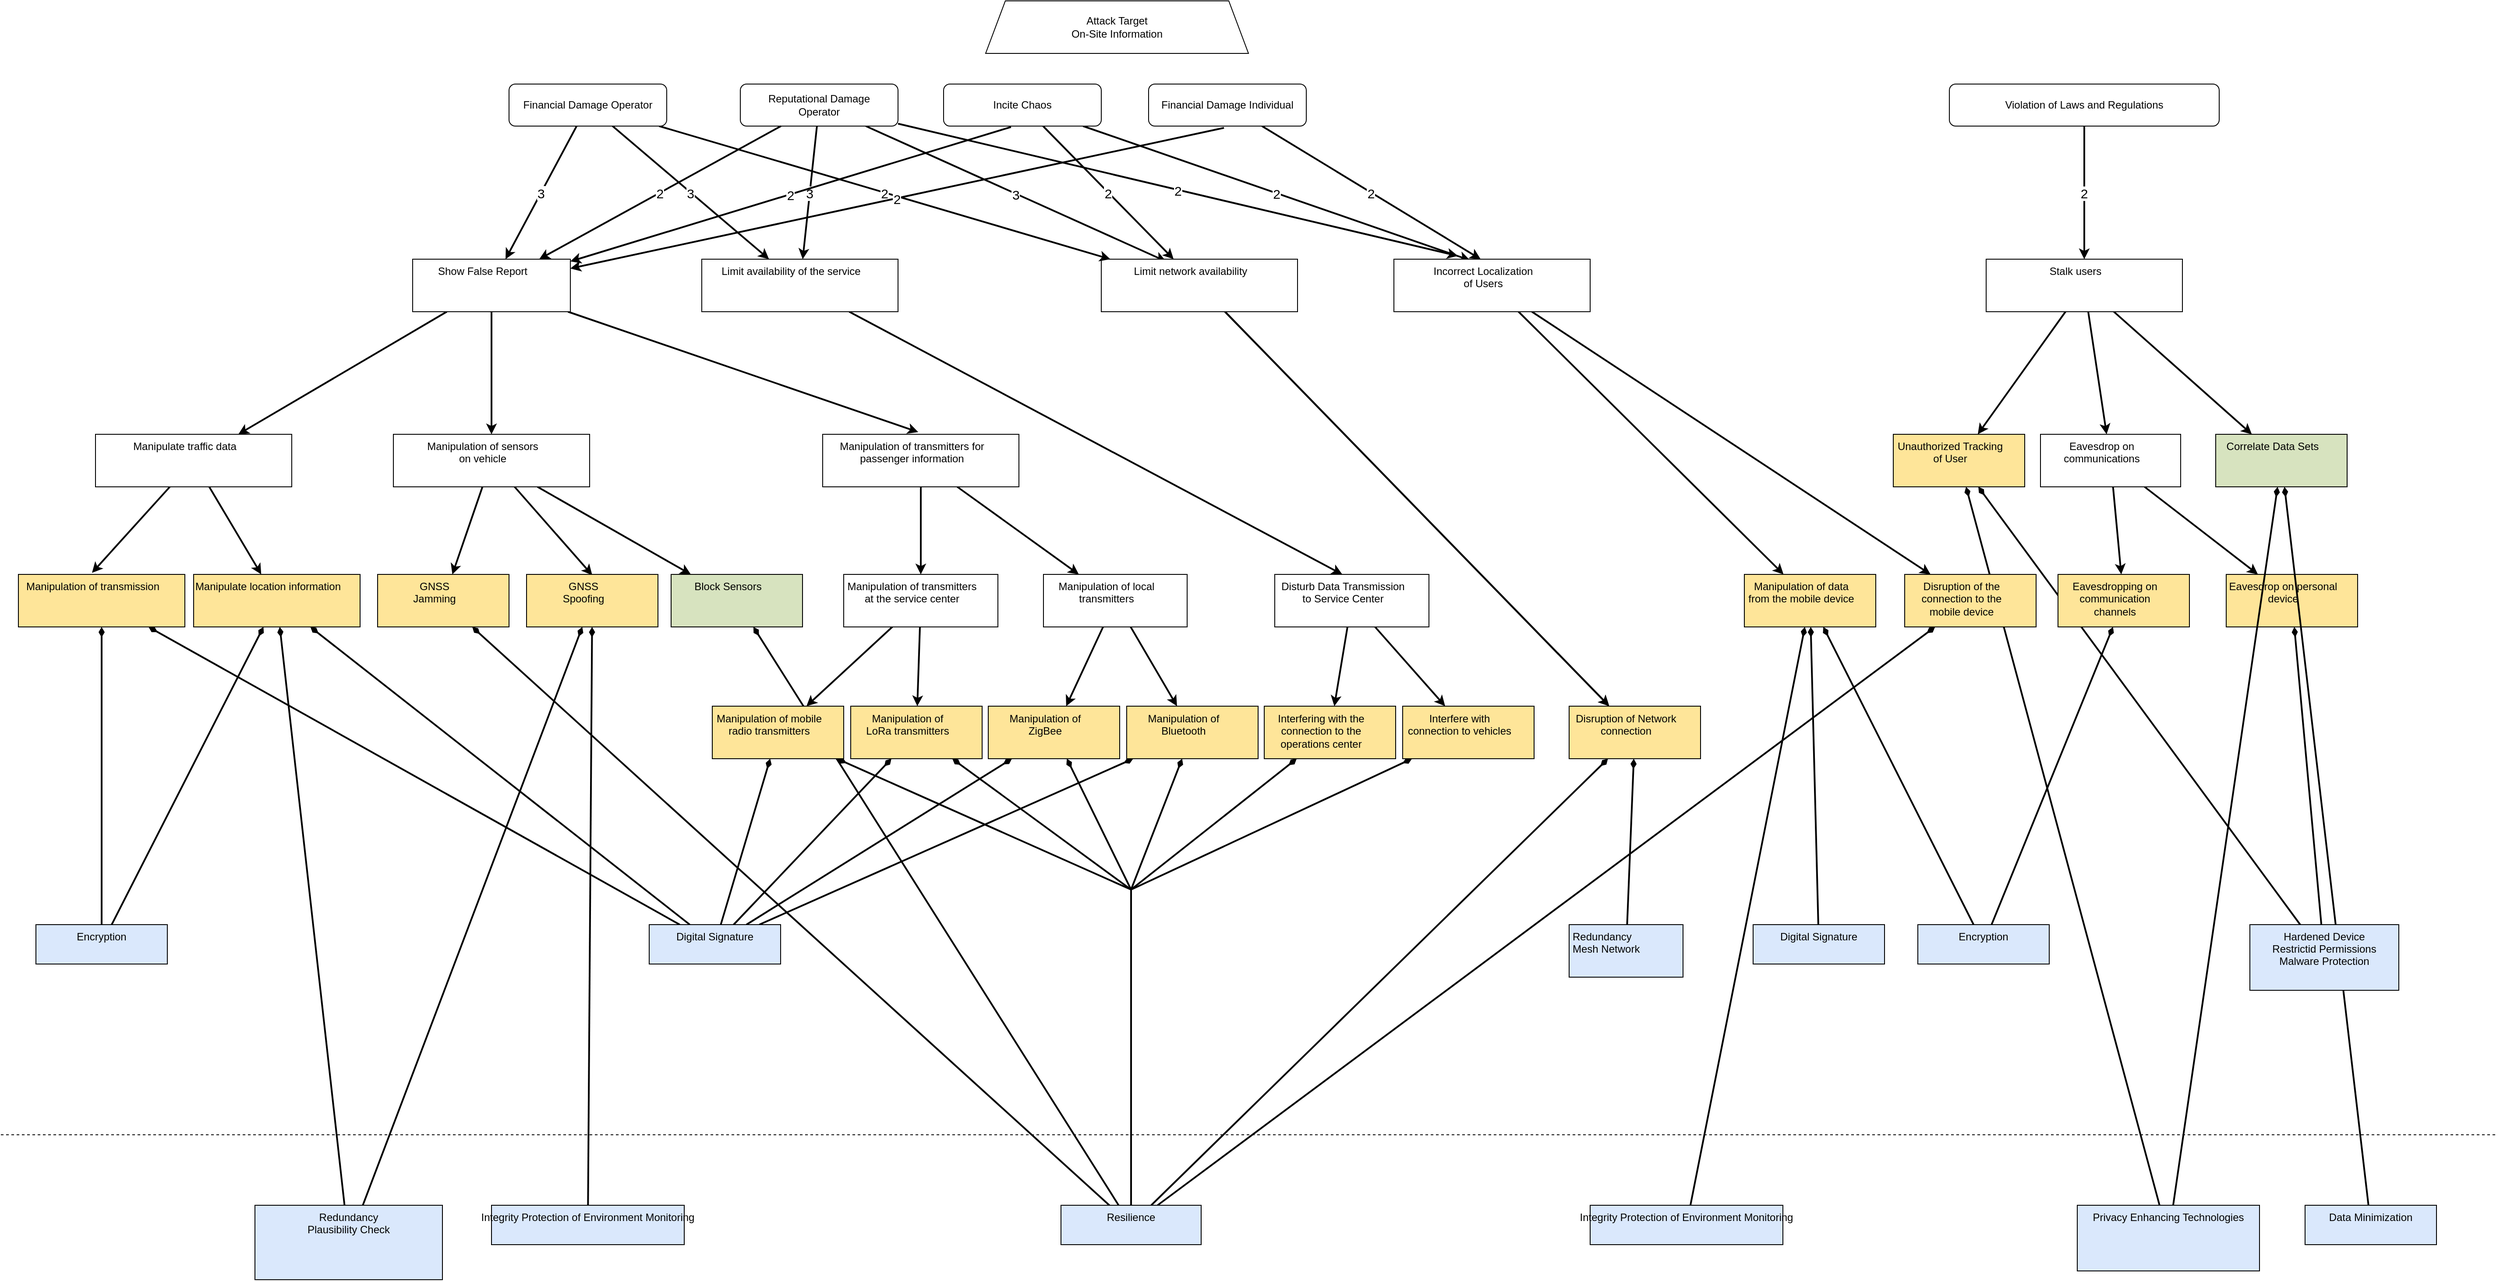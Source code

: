 <mxfile compressed="false" version="19.0.2" type="device">
  <diagram id="3JYoGdtrrTr_k_rTBy8f" name="Seite-1">
    <mxGraphModel dx="2017" dy="1954" grid="1" gridSize="10" guides="1" tooltips="1" connect="1" arrows="1" fold="1" page="1" pageScale="1" pageWidth="827" pageHeight="1169" math="0" shadow="0">
      <root>
        <object tooltip="" id="0">
          <ag_global_attributes>
            <ag_global_attribute name="Resources" value="" iconName="hammer" min="0" max="5" />
            <ag_global_attribute name="Knowledge" value="" iconName="lightbulb" min="0" max="5" />
            <ag_global_attribute name="Location" value="" iconName="map_pin_ellipse" min="0" max="1" />
            <ag_global_attribute name="Impact" value="" iconName="flame" min="0" max="5" />
          </ag_global_attributes>
          <ag_attributes />
          <ag_computed_attributes />
          <ag_aggregation_functions>
            <ag_aggregation_function name="default" id="6b1d22791hih8" default="activity_w;link" fn="function (collection) { &#10;    var result = null; &#10;    if (collection.childAttributes.length == 1) { &#10;        result = collection.childAttributes[0].attributes;&#10;        result._marking = collection.childAttributes[0].id;&#10;    } else { &#10;        var candidates = []; &#10;        var worstValue = 0; &#10;        collection.childAttributes.forEach(function(child) { &#10;            var value = parseInt(child.computedAttribute); &#10;            if (value &gt; worstValue) { &#10;                worstValue = value; &#10;                candidates = []; &#10;                candidates.push(child); &#10;            } else if (value == worstValue) { &#10;                candidates.push(child); &#10;            } &#10;        }); &#10;        var tiebreaker = function(candidates, name, max) { &#10;            var min_value = max; &#10;            candidates.forEach(function(node) { &#10;                min_value = Math.min(min_value, node.attributes[name]); &#10;            }); &#10;            result = []; &#10;            candidates.forEach(function(node) { &#10;                if (node.attributes[name] == min_value) { &#10;                    result.push(node); &#10;                } &#10;            }); &#10;            return result; &#10;        }; &#10;        if (candidates.length &gt; 1) { &#10;            candidates = tiebreaker(candidates, &quot;Resources&quot;, collection.globalAttributes[&quot;Resources&quot;].max); &#10;            if (candidates.length &gt; 1) { &#10;                candidates = tiebreaker(candidates, &quot;Knowledge&quot;, collection.globalAttributes[&quot;Knowledge&quot;].max); &#10;            } &#10;        } &#10;        result = candidates[0].attributes;&#10;        result._marking = candidates[0].id;&#10;    } &#10;    return result; &#10;}" />
            <ag_aggregation_function name="AND" id="gf0d4f199018" default="and" fn="function (collection) { &#10;    var result = {}; &#10;    var ids = [];&#10;    collection.childAttributes.forEach(function(child) { &#10;    for (var attribute in child.attributes) { &#10;            if (attribute in result) { &#10;                result[attribute] += parseInt(child.attributes[attribute]); &#10;            } else { &#10;                result[attribute] = parseInt(child.attributes[attribute]); &#10;            } &#10;        }&#10;        ids.push(child.id);&#10;    }); &#10;    for (var attribute in result) { &#10;        if (attribute in collection.globalAttributes) { &#10;            result[attribute] = Math.min(collection.globalAttributes[attribute].max, result[attribute]); &#10;        } &#10;    }&#10;    result._marking = ids.join(&quot;;&quot;);&#10;    return result; &#10;}" />
            <ag_aggregation_function name="Security Control" id="73f575i0ghij5" default="activity_g;activity_y" fn="function (collection) { &#10;    var result = {}; &#10;    for (var attribute in collection.localAttributes) { &#10;        result[attribute] = parseInt(collection.localAttributes[attribute]); &#10;    } &#10;    collection.childAttributes.forEach(function(child) { &#10;        for (var attribute in child.attributes) { &#10;            if (attribute in collection.globalAttributes) { &#10;                if (attribute in result) { &#10;                    result[attribute] += parseInt(child.attributes[attribute]); &#10;                } &#10;            } &#10;        } &#10;    }); &#10;    for (var attribute in result) { &#10;        if (attribute in collection.globalAttributes) { &#10;            result[attribute] = Math.min(collection.globalAttributes[attribute].max, result[attribute]); &#10;        } &#10;    } &#10;    return result; &#10;}" />
            <ag_aggregation_function name="Risk" id="egf49jfgj408" default="consequence" fn="function (collection) {  &#10;    var maxRisk = &quot;L&quot;; &#10;    var matrix = [ &#10;        [&quot;L&quot;, &quot;L&quot;, &quot;L&quot;, &quot;L&quot;, &quot;L&quot;], &#10;        [&quot;L&quot;, &quot;L&quot;, &quot;M&quot;, &quot;M&quot;, &quot;M&quot;], &#10;        [&quot;L&quot;, &quot;M&quot;, &quot;M&quot;, &quot;S&quot;, &quot;S&quot;], &#10;        [&quot;L&quot;, &quot;M&quot;, &quot;S&quot;, &quot;V&quot;, &quot;V&quot;], &#10;        [&quot;L&quot;, &quot;M&quot;, &quot;S&quot;, &quot;V&quot;, &quot;V&quot;], &#10;    ];&#10;    ids = [];&#10; &#10;    var compareRisk = function(risk1, risk2) { &#10;        /*&#10;        * Returns:&#10;        *  - Null: if one of the parameters is not a character representing a risk&#10;        *  - Negativ integer: if risk1 &lt; risk2&#10;        *  - Zero: if risks are equal&#10;        *  - Positive integer: if risk1 &gt; risk2&#10;        */&#10;        var values = [&quot;L&quot;, &quot;M&quot;, &quot;S&quot;, &quot;V&quot;]; &#10;        var index_risk1 = values.indexOf(risk1); &#10;        var index_risk2 = values.indexOf(risk2); &#10; &#10;        if (index_risk1 == -1 || index_risk2 == -1) { &#10;            return null; &#10;        } &#10;        return index_risk1 - index_risk2; &#10; &#10;    } &#10;     &#10;    collection.childAttributes.forEach(function(child) {  &#10;        var impact = 1;  &#10;        if (child.edgeWeight !== null) {  &#10;            impact = parseInt(child.edgeWeight);  &#10;        }&#10;        var _impact = parseInt(child.attributes._impact) || 0;&#10;        impact = Math.max(impact - _impact, 1);&#10;        var af = parseInt(child.computedAttribute) || parseInt(child.attributes._af);&#10;        risk = matrix[af - 1][impact - 1];&#10;        result = compareRisk(risk, maxRisk);&#10;        if (result &gt; 0) { &#10;            maxRisk = risk;&#10;            ids = [child.id];&#10;        } else if (result == 0){&#10;            ids.push(child.id);&#10;        }&#10;    });  &#10;  &#10;    return {'_risk': maxRisk, &quot;_marking&quot;: ids.join(&quot;;&quot;)};  &#10;}" />
            <ag_aggregation_function name="Impact" id="397423adceb0f" default="" fn="function(collection) {&#10;    var impact = 0;&#10;    var result = {}&#10;    &#10;    collection.childAttributes.forEach(function(child) {&#10;        if (&quot;Impact&quot; in child.attributes) {&#10;            impact += parseInt(child.attributes[&quot;Impact&quot;]);&#10;        } else if (&quot;Resources&quot; in child.attributes &amp;&amp; &quot;Knowledge&quot; in child.attributes &amp;&amp; &quot;Location&quot; in child.attributes) {&#10;            result._af = child.computedAttribute&#10;            result._marking = child.id;&#10;        }&#10;    });&#10;    result._impact = Math.min(impact, collection.globalAttributes[&quot;Impact&quot;].max);&#10;    &#10;    return result;&#10;}" />
          </ag_aggregation_functions>
          <ag_computed_attributes_functions>
            <ag_computed_attributes_function name="default" id="dbg60ff69g9a" default="activity_w;activity_g;activity_y" fn="function (collection) { &#10;    var colorMatrix = {&#10;        5: {&quot;fillColor&quot;: &quot;#cc0000&quot;, &quot;fontColor&quot;: &quot;#ffffff&quot;},&#10;        4: {&quot;fillColor&quot;: &quot;#ff4000&quot;, &quot;fontColor&quot;: &quot;#ffffff&quot;},&#10;        3: {&quot;fillColor&quot;: &quot;#ffdd00&quot;, &quot;fontColor&quot;: &quot;#000000&quot;},&#10;        2: {&quot;fillColor&quot;: &quot;#d4ff00&quot;, &quot;fontColor&quot;: &quot;#000000&quot;},&#10;        1: {&quot;fillColor&quot;: &quot;#40ff00&quot;, &quot;fontColor&quot;: &quot;#000000&quot;}&#10;    }&#10;    var matrix = [ &#10;        [5, 5, 4, 3, 2], &#10;        [5, 4, 4, 3, 2], &#10;        [5, 4, 4, 3, 2], &#10;        [4, 3, 3, 2, 1], &#10;        [3, 2, 2, 1, 1], &#10;    ];&#10;    var result = {};&#10;    &#10;    if (&quot;Knowledge&quot; in collection.cellAttributes &amp;&amp; &quot;Resources&quot; in collection.cellAttributes) {&#10;        var knowledgeIndex = parseInt(collection.cellAttributes[&quot;Knowledge&quot;]) - 1; &#10;        var resourcesIndex = parseInt(collection.cellAttributes[&quot;Resources&quot;]) - 1;&#10;        &#10;        var value = Math.min(5, &#10;            Math.max(collection.globalAttributes[&quot;Location&quot;].max, &#10;                Math.max( matrix[knowledgeIndex][resourcesIndex] - parseInt(collection.cellAttributes[&quot;Location&quot;])) &#10;            ));&#10;        result = colorMatrix[value] || result;&#10;        result[&quot;value&quot;] = value;&#10;    }&#10;    &#10;    return result;&#10;}" />
            <ag_computed_attributes_function name="Risk" id="6c831697g9i0a" default="" fn="function(collection){&#10;    var riskMatrix = {&#10;        &quot;V&quot;: {&quot;fillColor&quot;: &quot;#cc0000&quot;, &quot;fontColor&quot;: &quot;#ffffff&quot;},&#10;        &quot;S&quot;: {&quot;fillColor&quot;: &quot;#ff4000&quot;, &quot;fontColor&quot;: &quot;#ffffff&quot;},&#10;        &quot;M&quot;: {&quot;fillColor&quot;: &quot;#ffdd00&quot;, &quot;fontColor&quot;: &quot;#000000&quot;},&#10;        &quot;L&quot;: {&quot;fillColor&quot;: &quot;#40ff00&quot;, &quot;fontColor&quot;: &quot;#000000&quot;},&#10;    };&#10;    var result = {};&#10;    &#10;    if (&quot;_risk&quot; in collection.cellAttributes) {&#10;        var risk = collection.cellAttributes[&quot;_risk&quot;];&#10;        result = riskMatrix[risk] || result;&#10;        result[&quot;value&quot;] = risk;&#10;    }&#10;    &#10;    return result; &#10;}" />
          </ag_computed_attributes_functions>
          <mxCell />
        </object>
        <object id="1">
          <ag_attributes />
          <ag_computed_attributes />
          <mxCell parent="0" />
        </object>
        <object label="3" id="ce-sktKMSy_azsUGWYw6-1">
          <ag_attributes />
          <ag_computed_attributes />
          <mxCell style="rounded=0;orthogonalLoop=1;jettySize=auto;strokeWidth=2;fontSize=15;strokeColor=#000000;" parent="1" source="OAmn44D_aTPMQiEo6VfF-5" target="OAmn44D_aTPMQiEo6VfF-11" edge="1">
            <mxGeometry relative="1" as="geometry" />
          </mxCell>
        </object>
        <object label="3" id="H__DfVHharDUPzL9coP5-2">
          <ag_attributes />
          <ag_computed_attributes />
          <mxCell style="edgeStyle=none;rounded=0;orthogonalLoop=1;jettySize=auto;entryX=0.33;entryY=0.042;entryDx=0;entryDy=0;entryPerimeter=0;strokeWidth=2;fontSize=15;strokeColor=#000000;" parent="1" source="OAmn44D_aTPMQiEo6VfF-5" target="0ADB0jM_UWm2ivlByexr-8" edge="1">
            <mxGeometry relative="1" as="geometry" />
          </mxCell>
        </object>
        <object label="2" id="6zFq7UvJ6y_5xRTBy3Ug-11">
          <ag_attributes />
          <ag_computed_attributes />
          <mxCell style="edgeStyle=none;rounded=0;orthogonalLoop=1;jettySize=auto;entryX=0.326;entryY=-0.062;entryDx=0;entryDy=0;entryPerimeter=0;strokeWidth=2;fontSize=15;strokeColor=#000000;" parent="1" source="OAmn44D_aTPMQiEo6VfF-5" target="0ADB0jM_UWm2ivlByexr-5" edge="1">
            <mxGeometry relative="1" as="geometry" />
          </mxCell>
        </object>
        <object label="Reputational Damage&#10;Operator" id="OAmn44D_aTPMQiEo6VfF-5">
          <ag_attributes _risk="L" _marking="OAmn44D_aTPMQiEo6VfF-11;0ADB0jM_UWm2ivlByexr-8;0ADB0jM_UWm2ivlByexr-5;V86omkb8atyA6Vc0cM6M-2" />
          <ag_computed_attributes fillColor="#40ff00" fontColor="#000000" value="L" />
          <ag_computed_attributes_function_reference ag_computed_attributes_function_reference="6c831697g9i0a" />
          <ag_aggregation_function_reference ag_aggregation_function_reference="egf49jfgj408" />
          <mxCell style="verticalAlign=middle;align=center;fillColor=#FFFFFF;gradientColor=none;labelBackgroundColor=none;rounded=1;whiteSpace=wrap;shape=attackgraphs.node;" parent="1" vertex="1">
            <mxGeometry x="1724" y="105" width="180" height="48" as="geometry" />
          </mxCell>
        </object>
        <object label="2" id="6zFq7UvJ6y_5xRTBy3Ug-2">
          <ag_attributes />
          <ag_computed_attributes />
          <mxCell style="rounded=0;orthogonalLoop=1;jettySize=auto;strokeWidth=2;fontSize=15;strokeColor=#000000;" parent="1" source="OAmn44D_aTPMQiEo6VfF-7" target="0ADB0jM_UWm2ivlByexr-8" edge="1">
            <mxGeometry relative="1" as="geometry" />
          </mxCell>
        </object>
        <object label="2" id="6zFq7UvJ6y_5xRTBy3Ug-10">
          <ag_attributes />
          <ag_computed_attributes />
          <mxCell style="edgeStyle=none;rounded=0;orthogonalLoop=1;jettySize=auto;entryX=0.388;entryY=0.021;entryDx=0;entryDy=0;entryPerimeter=0;strokeWidth=2;fontSize=15;strokeColor=#000000;" parent="1" source="OAmn44D_aTPMQiEo6VfF-7" target="0ADB0jM_UWm2ivlByexr-5" edge="1">
            <mxGeometry relative="1" as="geometry">
              <mxPoint x="2470" y="294" as="targetPoint" />
            </mxGeometry>
          </mxCell>
        </object>
        <object label="Incite Chaos" id="OAmn44D_aTPMQiEo6VfF-7">
          <ag_attributes _risk="L" _marking="0ADB0jM_UWm2ivlByexr-8;0ADB0jM_UWm2ivlByexr-5;V86omkb8atyA6Vc0cM6M-2" />
          <ag_computed_attributes fillColor="#40ff00" fontColor="#000000" value="L" />
          <ag_computed_attributes_function_reference ag_computed_attributes_function_reference="6c831697g9i0a" />
          <ag_aggregation_function_reference ag_aggregation_function_reference="egf49jfgj408" />
          <mxCell style="verticalAlign=middle;align=center;fillColor=#FFFFFF;gradientColor=none;labelBackgroundColor=none;rounded=1;whiteSpace=wrap;shape=attackgraphs.node;" parent="1" vertex="1">
            <mxGeometry x="1956" y="105" width="180" height="48" as="geometry" />
          </mxCell>
        </object>
        <object label="2" id="H__DfVHharDUPzL9coP5-16">
          <ag_attributes />
          <ag_computed_attributes />
          <mxCell style="edgeStyle=none;rounded=0;orthogonalLoop=1;jettySize=auto;strokeWidth=2;fontSize=15;strokeColor=#000000;" parent="1" source="OAmn44D_aTPMQiEo6VfF-8" target="OAmn44D_aTPMQiEo6VfF-9" edge="1">
            <mxGeometry relative="1" as="geometry" />
          </mxCell>
        </object>
        <object label="Violation of Laws and Regulations" id="OAmn44D_aTPMQiEo6VfF-8">
          <ag_attributes _risk="L" _marking="OAmn44D_aTPMQiEo6VfF-9" />
          <ag_computed_attributes fillColor="#40ff00" fontColor="#000000" value="L" />
          <ag_computed_attributes_function_reference ag_computed_attributes_function_reference="6c831697g9i0a" />
          <ag_aggregation_function_reference ag_aggregation_function_reference="egf49jfgj408" />
          <mxCell style="verticalAlign=middle;align=center;fillColor=#FFFFFF;gradientColor=none;labelBackgroundColor=none;rounded=1;whiteSpace=wrap;shape=attackgraphs.node;" parent="1" vertex="1">
            <mxGeometry x="3104" y="105" width="308" height="48" as="geometry" />
          </mxCell>
        </object>
        <object id="H__DfVHharDUPzL9coP5-17">
          <ag_attributes />
          <ag_computed_attributes />
          <mxCell style="edgeStyle=none;rounded=0;orthogonalLoop=1;jettySize=auto;strokeWidth=2;strokeColor=#000000;" parent="1" source="OAmn44D_aTPMQiEo6VfF-9" target="OAmn44D_aTPMQiEo6VfF-18" edge="1">
            <mxGeometry relative="1" as="geometry" />
          </mxCell>
        </object>
        <object label="" id="H__DfVHharDUPzL9coP5-18">
          <ag_attributes />
          <ag_computed_attributes />
          <mxCell style="edgeStyle=none;rounded=0;orthogonalLoop=1;jettySize=auto;strokeWidth=2;strokeColor=#000000;" parent="1" source="OAmn44D_aTPMQiEo6VfF-9" target="0ADB0jM_UWm2ivlByexr-11" edge="1">
            <mxGeometry relative="1" as="geometry" />
          </mxCell>
        </object>
        <object label="" id="6zFq7UvJ6y_5xRTBy3Ug-3">
          <ag_attributes />
          <ag_computed_attributes />
          <mxCell style="edgeStyle=none;rounded=0;orthogonalLoop=1;jettySize=auto;strokeWidth=2;strokeColor=#000000;" parent="1" source="OAmn44D_aTPMQiEo6VfF-9" target="OAmn44D_aTPMQiEo6VfF-10" edge="1">
            <mxGeometry relative="1" as="geometry" />
          </mxCell>
        </object>
        <object label="Stalk users" Resources="" Knowledge="" Location="" id="OAmn44D_aTPMQiEo6VfF-9">
          <ag_attributes label="NaN" Resources="4" Knowledge="4" Location="1" _marking="OAmn44D_aTPMQiEo6VfF-18" />
          <ag_computed_attributes fillColor="#40ff00" fontColor="#000000" value="1" />
          <ag_computed_attributes_function_reference ag_computed_attributes_function_reference="dbg60ff69g9a" />
          <ag_aggregation_function_reference ag_aggregation_function_reference="6b1d22791hih8" />
          <mxCell style="verticalAlign=top;align=center;fillColor=#FFFFFF;gradientColor=none;labelBackgroundColor=none;rounded=0;whiteSpace=wrap;shape=attackgraphs.node;spacingRight=20;" parent="1" vertex="1">
            <mxGeometry x="3146" y="305" width="224" height="60" as="geometry" />
          </mxCell>
        </object>
        <object id="iimbcqtA1Gl_e9z64oma-12">
          <ag_attributes />
          <ag_computed_attributes />
          <mxCell style="edgeStyle=none;rounded=0;orthogonalLoop=1;jettySize=auto;html=1;strokeWidth=2;startArrow=diamondThin;startFill=1;endArrow=none;endFill=0;strokeColor=#000000;" parent="1" source="OAmn44D_aTPMQiEo6VfF-10" target="ED_O0dRQ_wedc1RHlSbo-1" edge="1">
            <mxGeometry relative="1" as="geometry" />
          </mxCell>
        </object>
        <object id="iimbcqtA1Gl_e9z64oma-13">
          <ag_attributes />
          <ag_computed_attributes />
          <mxCell style="edgeStyle=none;rounded=0;orthogonalLoop=1;jettySize=auto;html=1;strokeWidth=2;startArrow=diamondThin;startFill=1;endArrow=none;endFill=0;strokeColor=#000000;" parent="1" source="OAmn44D_aTPMQiEo6VfF-10" target="iimbcqtA1Gl_e9z64oma-2" edge="1">
            <mxGeometry relative="1" as="geometry" />
          </mxCell>
        </object>
        <object label="Unauthorized Tracking of User" Resources="2" Knowledge="2" Location="0" id="OAmn44D_aTPMQiEo6VfF-10">
          <ag_attributes label="NaN" Resources="5" Knowledge="5" Location="1" />
          <ag_computed_attributes fillColor="#40ff00" fontColor="#000000" value="1" />
          <ag_computed_attributes_function_reference ag_computed_attributes_function_reference="dbg60ff69g9a" />
          <ag_aggregation_function_reference ag_aggregation_function_reference="73f575i0ghij5" />
          <mxCell style="verticalAlign=top;align=center;fillColor=#fee599;gradientColor=none;labelBackgroundColor=none;rounded=0;whiteSpace=wrap;shape=attackgraphs.node;spacingRight=20;" parent="1" vertex="1">
            <mxGeometry x="3040" y="505" width="150" height="60" as="geometry" />
          </mxCell>
        </object>
        <object id="H__DfVHharDUPzL9coP5-10">
          <ag_attributes />
          <ag_computed_attributes />
          <mxCell style="edgeStyle=none;rounded=0;orthogonalLoop=1;jettySize=auto;entryX=0.438;entryY=0;entryDx=0;entryDy=0;entryPerimeter=0;strokeWidth=2;strokeColor=#000000;" parent="1" source="OAmn44D_aTPMQiEo6VfF-11" target="OAmn44D_aTPMQiEo6VfF-17" edge="1">
            <mxGeometry relative="1" as="geometry" />
          </mxCell>
        </object>
        <object label="Limit availability of the service" Resources="" Knowledge="" Location="" id="OAmn44D_aTPMQiEo6VfF-11">
          <ag_attributes label="NaN" Resources="4" Knowledge="5" Location="0" _marking="OAmn44D_aTPMQiEo6VfF-17" />
          <ag_computed_attributes fillColor="#40ff00" fontColor="#000000" value="1" />
          <ag_computed_attributes_function_reference ag_computed_attributes_function_reference="dbg60ff69g9a" />
          <ag_aggregation_function_reference ag_aggregation_function_reference="6b1d22791hih8" />
          <mxCell style="verticalAlign=top;align=center;fillColor=#FFFFFF;gradientColor=none;labelBackgroundColor=none;rounded=0;whiteSpace=wrap;shape=attackgraphs.node;spacingRight=20;" parent="1" vertex="1">
            <mxGeometry x="1680" y="305" width="224" height="60" as="geometry" />
          </mxCell>
        </object>
        <object label="" id="ZYRG94BeLYSCNL_4oHP5-4">
          <ag_attributes />
          <ag_computed_attributes />
          <mxCell style="edgeStyle=none;rounded=0;orthogonalLoop=1;jettySize=auto;entryX=0.442;entryY=-0.029;entryDx=0;entryDy=0;entryPerimeter=0;strokeWidth=2;strokeColor=#000000;" parent="1" source="OAmn44D_aTPMQiEo6VfF-12" target="0ADB0jM_UWm2ivlByexr-3" edge="1">
            <mxGeometry relative="1" as="geometry" />
          </mxCell>
        </object>
        <object label="" id="ZYRG94BeLYSCNL_4oHP5-5">
          <ag_attributes />
          <ag_computed_attributes />
          <mxCell style="edgeStyle=none;rounded=0;orthogonalLoop=1;jettySize=auto;strokeWidth=2;strokeColor=#000000;" parent="1" source="OAmn44D_aTPMQiEo6VfF-12" target="FeQ6dWjqBAtxuNnmwD9Y-21" edge="1">
            <mxGeometry relative="1" as="geometry" />
          </mxCell>
        </object>
        <object label="Manipulate traffic data" Resources="" Knowledge="" Location="" id="OAmn44D_aTPMQiEo6VfF-12">
          <ag_attributes label="NaN" Resources="5" Knowledge="5" Location="1" _marking="0ADB0jM_UWm2ivlByexr-3" />
          <ag_computed_attributes fillColor="#40ff00" fontColor="#000000" value="1" />
          <ag_computed_attributes_function_reference ag_computed_attributes_function_reference="dbg60ff69g9a" />
          <ag_aggregation_function_reference ag_aggregation_function_reference="6b1d22791hih8" />
          <mxCell style="verticalAlign=top;align=center;fillColor=#FFFFFF;gradientColor=none;labelBackgroundColor=none;rounded=0;whiteSpace=wrap;shape=attackgraphs.node;spacingRight=20;" parent="1" vertex="1">
            <mxGeometry x="988" y="505" width="224" height="60" as="geometry" />
          </mxCell>
        </object>
        <object id="mlj8oJu_V3VbkJqwAbmi-6">
          <ag_attributes />
          <ag_computed_attributes />
          <mxCell style="edgeStyle=none;rounded=0;orthogonalLoop=1;jettySize=auto;html=1;strokeWidth=2;startArrow=diamondThin;startFill=1;endArrow=none;endFill=0;strokeColor=#000000;" parent="1" source="OAmn44D_aTPMQiEo6VfF-14" target="yqpnOBs8k9Wr5F9w6Wx_-6" edge="1">
            <mxGeometry relative="1" as="geometry">
              <Array as="points">
                <mxPoint x="2170" y="1025" />
              </Array>
            </mxGeometry>
          </mxCell>
        </object>
        <object label="Interfering with the connection to the operations center" Resources="2" Knowledge="3" Location="0" id="OAmn44D_aTPMQiEo6VfF-14">
          <ag_attributes label="NaN" Resources="4" Knowledge="5" Location="0" />
          <ag_computed_attributes fillColor="#40ff00" fontColor="#000000" value="1" />
          <ag_computed_attributes_function_reference ag_computed_attributes_function_reference="dbg60ff69g9a" />
          <ag_aggregation_function_reference ag_aggregation_function_reference="73f575i0ghij5" />
          <mxCell style="verticalAlign=top;align=center;gradientColor=none;labelBackgroundColor=none;rounded=0;whiteSpace=wrap;fillColor=#FEE599;shape=attackgraphs.node;spacingRight=20;" parent="1" vertex="1">
            <mxGeometry x="2322" y="815.5" width="150" height="60" as="geometry" />
          </mxCell>
        </object>
        <object id="mlj8oJu_V3VbkJqwAbmi-5">
          <ag_attributes />
          <ag_computed_attributes />
          <mxCell style="edgeStyle=none;rounded=0;orthogonalLoop=1;jettySize=auto;html=1;strokeWidth=2;startArrow=diamondThin;startFill=1;endArrow=none;endFill=0;strokeColor=#000000;" parent="1" source="OAmn44D_aTPMQiEo6VfF-15" target="yqpnOBs8k9Wr5F9w6Wx_-6" edge="1">
            <mxGeometry relative="1" as="geometry">
              <Array as="points">
                <mxPoint x="2170" y="1025" />
              </Array>
            </mxGeometry>
          </mxCell>
        </object>
        <object label="Interfere with connection to vehicles" Resources="2" Knowledge="3" Location="0" id="OAmn44D_aTPMQiEo6VfF-15">
          <ag_attributes label="NaN" Resources="4" Knowledge="5" Location="0" />
          <ag_computed_attributes fillColor="#40ff00" fontColor="#000000" value="1" />
          <ag_computed_attributes_function_reference ag_computed_attributes_function_reference="dbg60ff69g9a" />
          <ag_aggregation_function_reference ag_aggregation_function_reference="73f575i0ghij5" />
          <mxCell style="verticalAlign=top;align=center;fillColor=#fee599;gradientColor=none;labelBackgroundColor=none;rounded=0;whiteSpace=wrap;shape=attackgraphs.node;spacingRight=20;" parent="1" vertex="1">
            <mxGeometry x="2480" y="815.5" width="150" height="60" as="geometry" />
          </mxCell>
        </object>
        <object label="" id="H__DfVHharDUPzL9coP5-14">
          <ag_attributes />
          <ag_computed_attributes />
          <mxCell style="edgeStyle=none;rounded=0;orthogonalLoop=1;jettySize=auto;strokeWidth=2;strokeColor=#000000;" parent="1" source="OAmn44D_aTPMQiEo6VfF-17" target="OAmn44D_aTPMQiEo6VfF-14" edge="1">
            <mxGeometry relative="1" as="geometry" />
          </mxCell>
        </object>
        <object label="" id="H__DfVHharDUPzL9coP5-15">
          <ag_attributes />
          <ag_computed_attributes />
          <mxCell style="edgeStyle=none;rounded=0;orthogonalLoop=1;jettySize=auto;strokeWidth=2;strokeColor=#000000;" parent="1" source="OAmn44D_aTPMQiEo6VfF-17" target="OAmn44D_aTPMQiEo6VfF-15" edge="1">
            <mxGeometry relative="1" as="geometry">
              <mxPoint x="2073" y="598.5" as="sourcePoint" />
            </mxGeometry>
          </mxCell>
        </object>
        <object label="" id="H__DfVHharDUPzL9coP5-23">
          <ag_attributes />
          <ag_computed_attributes />
          <mxCell style="edgeStyle=none;rounded=0;orthogonalLoop=1;jettySize=auto;strokeWidth=2;strokeColor=#000000;" parent="1" source="OAmn44D_aTPMQiEo6VfF-18" target="0ADB0jM_UWm2ivlByexr-1" edge="1">
            <mxGeometry relative="1" as="geometry" />
          </mxCell>
        </object>
        <object label="" id="H__DfVHharDUPzL9coP5-24">
          <ag_attributes />
          <ag_computed_attributes />
          <mxCell style="edgeStyle=none;rounded=0;orthogonalLoop=1;jettySize=auto;strokeWidth=2;strokeColor=#000000;" parent="1" source="OAmn44D_aTPMQiEo6VfF-18" target="0ADB0jM_UWm2ivlByexr-2" edge="1">
            <mxGeometry relative="1" as="geometry" />
          </mxCell>
        </object>
        <object label="Eavesdrop on communications" Resources="" Knowledge="" Location="" id="OAmn44D_aTPMQiEo6VfF-18">
          <ag_attributes label="NaN" Resources="4" Knowledge="4" Location="1" _marking="0ADB0jM_UWm2ivlByexr-2" />
          <ag_computed_attributes fillColor="#40ff00" fontColor="#000000" value="1" />
          <ag_computed_attributes_function_reference ag_computed_attributes_function_reference="dbg60ff69g9a" />
          <ag_aggregation_function_reference ag_aggregation_function_reference="6b1d22791hih8" />
          <mxCell style="verticalAlign=top;align=center;fillColor=#FFFFFF;gradientColor=none;labelBackgroundColor=none;rounded=0;whiteSpace=wrap;shape=attackgraphs.node;spacingRight=20;" parent="1" vertex="1">
            <mxGeometry x="3208" y="505" width="160" height="60" as="geometry" />
          </mxCell>
        </object>
        <object id="iimbcqtA1Gl_e9z64oma-7">
          <ag_attributes />
          <ag_computed_attributes />
          <mxCell style="rounded=0;orthogonalLoop=1;jettySize=auto;html=1;strokeWidth=2;startArrow=diamondThin;startFill=1;endArrow=none;endFill=0;strokeColor=#000000;" parent="1" source="0ADB0jM_UWm2ivlByexr-1" target="iimbcqtA1Gl_e9z64oma-4" edge="1">
            <mxGeometry relative="1" as="geometry" />
          </mxCell>
        </object>
        <object label="Eavesdropping on communication channels" Resources="2" Knowledge="2" Location="0" id="0ADB0jM_UWm2ivlByexr-1">
          <ag_attributes label="NaN" Resources="5" Knowledge="5" Location="0" />
          <ag_computed_attributes fillColor="#40ff00" fontColor="#000000" value="1" />
          <ag_computed_attributes_function_reference ag_computed_attributes_function_reference="dbg60ff69g9a" />
          <ag_aggregation_function_reference ag_aggregation_function_reference="73f575i0ghij5" />
          <mxCell style="verticalAlign=top;align=center;fillColor=#fee599;gradientColor=none;labelBackgroundColor=none;rounded=0;whiteSpace=wrap;shape=attackgraphs.node;spacingRight=20;" parent="1" vertex="1">
            <mxGeometry x="3228" y="665" width="150" height="60" as="geometry" />
          </mxCell>
        </object>
        <object id="iimbcqtA1Gl_e9z64oma-10">
          <ag_attributes />
          <ag_computed_attributes />
          <mxCell style="edgeStyle=none;rounded=0;orthogonalLoop=1;jettySize=auto;html=1;strokeWidth=2;startArrow=diamondThin;startFill=1;endArrow=none;endFill=0;strokeColor=#000000;" parent="1" source="0ADB0jM_UWm2ivlByexr-2" target="ED_O0dRQ_wedc1RHlSbo-1" edge="1">
            <mxGeometry relative="1" as="geometry" />
          </mxCell>
        </object>
        <object label="Eavesdrop on personal device" Resources="2" Knowledge="2" Location="0" id="0ADB0jM_UWm2ivlByexr-2">
          <ag_attributes label="NaN" Resources="4" Knowledge="4" Location="1" />
          <ag_computed_attributes fillColor="#40ff00" fontColor="#000000" value="1" />
          <ag_computed_attributes_function_reference ag_computed_attributes_function_reference="dbg60ff69g9a" />
          <ag_aggregation_function_reference ag_aggregation_function_reference="73f575i0ghij5" />
          <mxCell style="verticalAlign=top;align=center;fillColor=#fee599;gradientColor=none;labelBackgroundColor=none;rounded=0;whiteSpace=wrap;shape=attackgraphs.node;spacingRight=20;" parent="1" vertex="1">
            <mxGeometry x="3420" y="665" width="150" height="60" as="geometry" />
          </mxCell>
        </object>
        <object id="yqpnOBs8k9Wr5F9w6Wx_-3">
          <ag_attributes />
          <ag_computed_attributes />
          <mxCell style="rounded=0;orthogonalLoop=1;jettySize=auto;html=1;strokeWidth=2;startArrow=diamondThin;startFill=1;endArrow=none;endFill=0;strokeColor=#000000;" parent="1" source="0ADB0jM_UWm2ivlByexr-3" target="yqpnOBs8k9Wr5F9w6Wx_-1" edge="1">
            <mxGeometry relative="1" as="geometry" />
          </mxCell>
        </object>
        <object id="yqpnOBs8k9Wr5F9w6Wx_-4">
          <ag_attributes />
          <ag_computed_attributes />
          <mxCell style="edgeStyle=none;rounded=0;orthogonalLoop=1;jettySize=auto;html=1;strokeWidth=2;startArrow=diamondThin;startFill=1;endArrow=none;endFill=0;strokeColor=#000000;" parent="1" source="0ADB0jM_UWm2ivlByexr-3" target="yqpnOBs8k9Wr5F9w6Wx_-2" edge="1">
            <mxGeometry relative="1" as="geometry" />
          </mxCell>
        </object>
        <object label="Manipulation of transmission" Resources="3" Knowledge="3" Location="0" id="0ADB0jM_UWm2ivlByexr-3">
          <ag_attributes label="NaN" Resources="5" Knowledge="5" Location="1" />
          <ag_computed_attributes fillColor="#40ff00" fontColor="#000000" value="1" />
          <ag_computed_attributes_function_reference ag_computed_attributes_function_reference="dbg60ff69g9a" />
          <ag_aggregation_function_reference ag_aggregation_function_reference="73f575i0ghij5" />
          <mxCell style="verticalAlign=top;align=center;fillColor=#fee599;gradientColor=none;labelBackgroundColor=none;rounded=0;whiteSpace=wrap;shape=attackgraphs.node;spacingRight=20;" parent="1" vertex="1">
            <mxGeometry x="900" y="665" width="190" height="60" as="geometry" />
          </mxCell>
        </object>
        <object label="" id="H__DfVHharDUPzL9coP5-12">
          <ag_attributes />
          <ag_computed_attributes />
          <mxCell style="edgeStyle=none;rounded=0;orthogonalLoop=1;jettySize=auto;entryX=0.5;entryY=0.014;entryDx=0;entryDy=0;entryPerimeter=0;strokeWidth=2;strokeColor=#000000;" parent="1" source="0ADB0jM_UWm2ivlByexr-4" target="H__DfVHharDUPzL9coP5-11" edge="1">
            <mxGeometry relative="1" as="geometry" />
          </mxCell>
        </object>
        <object label="" id="ZYRG94BeLYSCNL_4oHP5-6">
          <ag_attributes />
          <ag_computed_attributes />
          <mxCell style="edgeStyle=none;rounded=0;orthogonalLoop=1;jettySize=auto;strokeWidth=2;strokeColor=#000000;" parent="1" source="0ADB0jM_UWm2ivlByexr-4" target="yBVl1p2aV7iyqZgCFiwG-1" edge="1">
            <mxGeometry relative="1" as="geometry" />
          </mxCell>
        </object>
        <object label="" id="ZYRG94BeLYSCNL_4oHP5-12">
          <ag_attributes />
          <ag_computed_attributes />
          <mxCell style="edgeStyle=none;rounded=0;orthogonalLoop=1;jettySize=auto;strokeWidth=2;strokeColor=#000000;" parent="1" source="0ADB0jM_UWm2ivlByexr-4" target="6zFq7UvJ6y_5xRTBy3Ug-13" edge="1">
            <mxGeometry relative="1" as="geometry">
              <mxPoint x="1673.8" y="656.627" as="targetPoint" />
            </mxGeometry>
          </mxCell>
        </object>
        <object label="Manipulation of sensors&#10;on vehicle" Resources="" Knowledge="" Location="" id="0ADB0jM_UWm2ivlByexr-4">
          <ag_attributes label="NaN" Resources="4" Knowledge="5" Location="1" _marking="yBVl1p2aV7iyqZgCFiwG-1" />
          <ag_computed_attributes fillColor="#40ff00" fontColor="#000000" value="1" />
          <ag_computed_attributes_function_reference ag_computed_attributes_function_reference="dbg60ff69g9a" />
          <ag_aggregation_function_reference ag_aggregation_function_reference="6b1d22791hih8" />
          <mxCell style="verticalAlign=top;align=center;gradientColor=none;labelBackgroundColor=none;rounded=0;whiteSpace=wrap;fillColor=#FFFFFF;shape=attackgraphs.node;spacingRight=20;" parent="1" vertex="1">
            <mxGeometry x="1328" y="505" width="224" height="60" as="geometry" />
          </mxCell>
        </object>
        <object label="" id="gchY-rxhx9IqnftFwBZ5-2">
          <ag_attributes />
          <ag_computed_attributes />
          <mxCell style="rounded=0;orthogonalLoop=1;jettySize=auto;strokeWidth=2;strokeColor=#000000;" parent="1" source="0ADB0jM_UWm2ivlByexr-5" target="gchY-rxhx9IqnftFwBZ5-1" edge="1">
            <mxGeometry relative="1" as="geometry" />
          </mxCell>
        </object>
        <object label="" id="gchY-rxhx9IqnftFwBZ5-5">
          <ag_attributes />
          <ag_computed_attributes />
          <mxCell style="edgeStyle=none;rounded=0;orthogonalLoop=1;jettySize=auto;strokeWidth=2;strokeColor=#000000;" parent="1" source="0ADB0jM_UWm2ivlByexr-5" target="gchY-rxhx9IqnftFwBZ5-4" edge="1">
            <mxGeometry relative="1" as="geometry" />
          </mxCell>
        </object>
        <object label="Incorrect Localization&#10;of Users" Resources="" Knowledge="" Location="" id="0ADB0jM_UWm2ivlByexr-5">
          <ag_attributes label="NaN" Resources="4" Knowledge="5" Location="0" _marking="gchY-rxhx9IqnftFwBZ5-4" />
          <ag_computed_attributes fillColor="#40ff00" fontColor="#000000" value="1" />
          <ag_computed_attributes_function_reference ag_computed_attributes_function_reference="dbg60ff69g9a" />
          <ag_aggregation_function_reference ag_aggregation_function_reference="6b1d22791hih8" />
          <mxCell style="verticalAlign=top;align=center;fillColor=#FFFFFF;gradientColor=none;labelBackgroundColor=none;rounded=0;whiteSpace=wrap;shape=attackgraphs.node;spacingRight=20;" parent="1" vertex="1">
            <mxGeometry x="2470" y="305" width="224" height="60" as="geometry" />
          </mxCell>
        </object>
        <object id="OOH1gxAOM3Dki2ITxMYm-1">
          <ag_attributes />
          <ag_computed_attributes />
          <mxCell style="rounded=0;orthogonalLoop=1;jettySize=auto;strokeWidth=2;strokeColor=#000000;" parent="1" source="0ADB0jM_UWm2ivlByexr-7" target="OOH1gxAOM3Dki2ITxMYm-2" edge="1">
            <mxGeometry relative="1" as="geometry">
              <mxPoint x="1820" y="695.5" as="targetPoint" />
            </mxGeometry>
          </mxCell>
        </object>
        <object id="OOH1gxAOM3Dki2ITxMYm-13">
          <ag_attributes />
          <ag_computed_attributes />
          <mxCell style="edgeStyle=none;rounded=0;orthogonalLoop=1;jettySize=auto;strokeWidth=2;strokeColor=#000000;" parent="1" source="0ADB0jM_UWm2ivlByexr-7" target="OOH1gxAOM3Dki2ITxMYm-12" edge="1">
            <mxGeometry relative="1" as="geometry" />
          </mxCell>
        </object>
        <object label="Manipulation of transmitters for passenger information" Resources="" Knowledge="" Location="" id="0ADB0jM_UWm2ivlByexr-7">
          <ag_attributes label="NaN" Resources="5" Knowledge="5" Location="1" _marking="OOH1gxAOM3Dki2ITxMYm-2" />
          <ag_computed_attributes fillColor="#40ff00" fontColor="#000000" value="1" />
          <ag_computed_attributes_function_reference ag_computed_attributes_function_reference="dbg60ff69g9a" />
          <ag_aggregation_function_reference ag_aggregation_function_reference="6b1d22791hih8" />
          <mxCell style="verticalAlign=top;align=center;gradientColor=none;labelBackgroundColor=none;rounded=0;whiteSpace=wrap;fillColor=#FFFFFF;shape=attackgraphs.node;spacingRight=20;" parent="1" vertex="1">
            <mxGeometry x="1818" y="505" width="224" height="60" as="geometry" />
          </mxCell>
        </object>
        <object label="" id="gchY-rxhx9IqnftFwBZ5-9">
          <ag_attributes />
          <ag_computed_attributes />
          <mxCell style="edgeStyle=none;rounded=0;orthogonalLoop=1;jettySize=auto;strokeWidth=2;strokeColor=#000000;" parent="1" source="0ADB0jM_UWm2ivlByexr-8" target="gchY-rxhx9IqnftFwBZ5-8" edge="1">
            <mxGeometry x="0.007" y="17" relative="1" as="geometry">
              <mxPoint as="offset" />
            </mxGeometry>
          </mxCell>
        </object>
        <object label="" id="gchY-rxhx9IqnftFwBZ5-11">
          <ag_attributes />
          <ag_computed_attributes />
          <mxCell style="edgeStyle=none;rounded=0;orthogonalLoop=1;jettySize=auto;strokeWidth=2;strokeColor=#000000;" parent="1" source="0ADB0jM_UWm2ivlByexr-8" target="gchY-rxhx9IqnftFwBZ5-8" edge="1">
            <mxGeometry relative="1" as="geometry" />
          </mxCell>
        </object>
        <object label="Limit network availability" Resources="" Knowledge="" Location="" id="0ADB0jM_UWm2ivlByexr-8">
          <ag_attributes label="NaN" Resources="5" Knowledge="5" Location="0" _marking="gchY-rxhx9IqnftFwBZ5-8" />
          <ag_computed_attributes fillColor="#40ff00" fontColor="#000000" value="1" />
          <ag_computed_attributes_function_reference ag_computed_attributes_function_reference="dbg60ff69g9a" />
          <ag_aggregation_function_reference ag_aggregation_function_reference="6b1d22791hih8" />
          <mxCell style="verticalAlign=top;align=center;fillColor=#FFFFFF;gradientColor=none;labelBackgroundColor=none;rounded=0;whiteSpace=wrap;shape=attackgraphs.node;spacingRight=20;" parent="1" vertex="1">
            <mxGeometry x="2136" y="305" width="224" height="60" as="geometry" />
          </mxCell>
        </object>
        <object label="2" id="6zFq7UvJ6y_5xRTBy3Ug-9">
          <ag_attributes />
          <ag_computed_attributes />
          <mxCell style="edgeStyle=none;rounded=0;orthogonalLoop=1;jettySize=auto;entryX=0.442;entryY=0;entryDx=0;entryDy=0;entryPerimeter=0;strokeWidth=2;fontSize=15;strokeColor=#000000;" parent="1" source="0ADB0jM_UWm2ivlByexr-9" target="0ADB0jM_UWm2ivlByexr-5" edge="1">
            <mxGeometry relative="1" as="geometry" />
          </mxCell>
        </object>
        <object label="Financial Damage Individual" id="0ADB0jM_UWm2ivlByexr-9">
          <ag_attributes _risk="L" _marking="0ADB0jM_UWm2ivlByexr-5;V86omkb8atyA6Vc0cM6M-2" />
          <ag_computed_attributes fillColor="#40ff00" fontColor="#000000" value="L" />
          <ag_computed_attributes_function_reference ag_computed_attributes_function_reference="6c831697g9i0a" />
          <ag_aggregation_function_reference ag_aggregation_function_reference="egf49jfgj408" />
          <mxCell style="verticalAlign=middle;align=center;fillColor=#FFFFFF;gradientColor=none;labelBackgroundColor=none;rounded=1;whiteSpace=wrap;shape=attackgraphs.node;" parent="1" vertex="1">
            <mxGeometry x="2190" y="105" width="180" height="48" as="geometry" />
          </mxCell>
        </object>
        <object id="iimbcqtA1Gl_e9z64oma-9">
          <ag_attributes />
          <ag_computed_attributes />
          <mxCell style="edgeStyle=none;rounded=0;orthogonalLoop=1;jettySize=auto;html=1;strokeWidth=2;startArrow=diamondThin;startFill=1;endArrow=none;endFill=0;strokeColor=#000000;" parent="1" source="0ADB0jM_UWm2ivlByexr-11" target="ED_O0dRQ_wedc1RHlSbo-3" edge="1">
            <mxGeometry relative="1" as="geometry">
              <mxPoint x="3310.923" y="875.5" as="targetPoint" />
            </mxGeometry>
          </mxCell>
        </object>
        <object id="iimbcqtA1Gl_e9z64oma-11">
          <ag_attributes />
          <ag_computed_attributes />
          <mxCell style="edgeStyle=none;rounded=0;orthogonalLoop=1;jettySize=auto;html=1;strokeWidth=2;startArrow=diamondThin;startFill=1;endArrow=none;endFill=0;strokeColor=#000000;" parent="1" source="0ADB0jM_UWm2ivlByexr-11" target="iimbcqtA1Gl_e9z64oma-2" edge="1">
            <mxGeometry relative="1" as="geometry" />
          </mxCell>
        </object>
        <object label="Correlate Data Sets" Resources="1" Knowledge="2" Location="0" id="0ADB0jM_UWm2ivlByexr-11">
          <ag_attributes label="NaN" Resources="4" Knowledge="5" Location="0" />
          <ag_computed_attributes fillColor="#40ff00" fontColor="#000000" value="1" />
          <ag_computed_attributes_function_reference ag_computed_attributes_function_reference="dbg60ff69g9a" />
          <ag_aggregation_function_reference ag_aggregation_function_reference="73f575i0ghij5" />
          <mxCell style="verticalAlign=top;align=center;fillColor=#d7e3bf;gradientColor=none;labelBackgroundColor=none;rounded=0;whiteSpace=wrap;shape=attackgraphs.node;spacingRight=20;" parent="1" vertex="1">
            <mxGeometry x="3408" y="505" width="150" height="60" as="geometry" />
          </mxCell>
        </object>
        <object label="3" id="8oTO2GETTsAzz6jklkf0-3">
          <ag_attributes />
          <ag_computed_attributes />
          <mxCell style="rounded=0;orthogonalLoop=1;jettySize=auto;strokeWidth=2;fontSize=15;strokeColor=#000000;" parent="1" source="V86omkb8atyA6Vc0cM6M-5" target="V86omkb8atyA6Vc0cM6M-2" edge="1">
            <mxGeometry relative="1" as="geometry" />
          </mxCell>
        </object>
        <object label="2" id="H__DfVHharDUPzL9coP5-1">
          <ag_attributes />
          <ag_computed_attributes />
          <mxCell style="edgeStyle=none;rounded=0;orthogonalLoop=1;jettySize=auto;strokeWidth=2;fontSize=15;strokeColor=#000000;" parent="1" source="V86omkb8atyA6Vc0cM6M-5" target="0ADB0jM_UWm2ivlByexr-8" edge="1">
            <mxGeometry relative="1" as="geometry">
              <mxPoint x="2210" y="291" as="targetPoint" />
            </mxGeometry>
          </mxCell>
        </object>
        <object label="Financial Damage Operator" id="V86omkb8atyA6Vc0cM6M-5">
          <ag_attributes _risk="L" _marking="V86omkb8atyA6Vc0cM6M-2;0ADB0jM_UWm2ivlByexr-8;OAmn44D_aTPMQiEo6VfF-11" />
          <ag_computed_attributes fillColor="#40ff00" fontColor="#000000" value="L" />
          <ag_computed_attributes_function_reference ag_computed_attributes_function_reference="6c831697g9i0a" />
          <ag_aggregation_function_reference ag_aggregation_function_reference="egf49jfgj408" />
          <mxCell style="verticalAlign=middle;align=center;fillColor=#FFFFFF;gradientColor=none;labelBackgroundColor=none;rounded=1;whiteSpace=wrap;shape=attackgraphs.node;" parent="1" vertex="1">
            <mxGeometry x="1460" y="105" width="180" height="48" as="geometry" />
          </mxCell>
        </object>
        <object label="2" id="FeQ6dWjqBAtxuNnmwD9Y-7">
          <ag_attributes />
          <ag_computed_attributes />
          <mxCell style="endArrow=classic;strokeWidth=2;fontSize=15;strokeColor=#000000;" parent="1" source="OAmn44D_aTPMQiEo6VfF-5" target="V86omkb8atyA6Vc0cM6M-2" edge="1">
            <mxGeometry width="50" height="50" relative="1" as="geometry">
              <mxPoint x="1730" y="445" as="sourcePoint" />
              <mxPoint x="1490" y="295" as="targetPoint" />
            </mxGeometry>
          </mxCell>
        </object>
        <object label="2" id="FeQ6dWjqBAtxuNnmwD9Y-8">
          <ag_attributes />
          <ag_computed_attributes />
          <mxCell style="endArrow=classic;exitX=0.428;exitY=1.021;exitDx=0;exitDy=0;exitPerimeter=0;strokeWidth=2;fontSize=15;strokeColor=#000000;" parent="1" source="OAmn44D_aTPMQiEo6VfF-7" target="V86omkb8atyA6Vc0cM6M-2" edge="1">
            <mxGeometry width="50" height="50" relative="1" as="geometry">
              <mxPoint x="1730" y="445" as="sourcePoint" />
              <mxPoint x="1500" y="290" as="targetPoint" />
            </mxGeometry>
          </mxCell>
        </object>
        <object label="2" id="FeQ6dWjqBAtxuNnmwD9Y-9">
          <ag_attributes />
          <ag_computed_attributes />
          <mxCell style="endArrow=classic;exitX=0.478;exitY=1.042;exitDx=0;exitDy=0;exitPerimeter=0;strokeWidth=2;fontSize=15;strokeColor=#000000;" parent="1" source="0ADB0jM_UWm2ivlByexr-9" target="V86omkb8atyA6Vc0cM6M-2" edge="1">
            <mxGeometry width="50" height="50" relative="1" as="geometry">
              <mxPoint x="1730" y="445" as="sourcePoint" />
              <mxPoint x="1780" y="395" as="targetPoint" />
            </mxGeometry>
          </mxCell>
        </object>
        <object label="3" id="FeQ6dWjqBAtxuNnmwD9Y-12">
          <ag_attributes />
          <ag_computed_attributes />
          <mxCell style="endArrow=classic;strokeWidth=2;fontSize=15;strokeColor=#000000;" parent="1" source="V86omkb8atyA6Vc0cM6M-5" target="OAmn44D_aTPMQiEo6VfF-11" edge="1">
            <mxGeometry width="50" height="50" relative="1" as="geometry">
              <mxPoint x="1340" y="235" as="sourcePoint" />
              <mxPoint x="1680" y="315" as="targetPoint" />
            </mxGeometry>
          </mxCell>
        </object>
        <object label="" id="FeQ6dWjqBAtxuNnmwD9Y-16">
          <ag_attributes />
          <ag_computed_attributes />
          <mxCell style="endArrow=classic;entryX=0.487;entryY=-0.042;entryDx=0;entryDy=0;entryPerimeter=0;startArrow=none;strokeWidth=2;strokeColor=#000000;" parent="1" source="V86omkb8atyA6Vc0cM6M-2" target="0ADB0jM_UWm2ivlByexr-7" edge="1">
            <mxGeometry width="50" height="50" relative="1" as="geometry">
              <mxPoint x="1450" y="347" as="sourcePoint" />
              <mxPoint x="1560" y="385" as="targetPoint" />
            </mxGeometry>
          </mxCell>
        </object>
        <object id="mlj8oJu_V3VbkJqwAbmi-15">
          <ag_attributes />
          <ag_computed_attributes />
          <mxCell style="edgeStyle=none;rounded=0;orthogonalLoop=1;jettySize=auto;html=1;strokeWidth=2;startArrow=diamondThin;startFill=1;endArrow=none;endFill=0;strokeColor=#000000;" parent="1" source="H__DfVHharDUPzL9coP5-11" target="mlj8oJu_V3VbkJqwAbmi-14" edge="1">
            <mxGeometry relative="1" as="geometry" />
          </mxCell>
        </object>
        <object id="mlj8oJu_V3VbkJqwAbmi-16">
          <ag_attributes />
          <ag_computed_attributes />
          <mxCell style="edgeStyle=none;rounded=0;orthogonalLoop=1;jettySize=auto;html=1;strokeWidth=2;startArrow=diamondThin;startFill=1;endArrow=none;endFill=0;strokeColor=#000000;" parent="1" source="FeQ6dWjqBAtxuNnmwD9Y-21" target="yqpnOBs8k9Wr5F9w6Wx_-2" edge="1">
            <mxGeometry relative="1" as="geometry" />
          </mxCell>
        </object>
        <object id="mlj8oJu_V3VbkJqwAbmi-17">
          <ag_attributes />
          <ag_computed_attributes />
          <mxCell style="edgeStyle=none;rounded=0;orthogonalLoop=1;jettySize=auto;html=1;strokeWidth=2;startArrow=diamondThin;startFill=1;endArrow=none;endFill=0;strokeColor=#000000;" parent="1" source="FeQ6dWjqBAtxuNnmwD9Y-21" target="yqpnOBs8k9Wr5F9w6Wx_-1" edge="1">
            <mxGeometry relative="1" as="geometry" />
          </mxCell>
        </object>
        <object id="mlj8oJu_V3VbkJqwAbmi-18">
          <ag_attributes />
          <ag_computed_attributes />
          <mxCell style="edgeStyle=none;rounded=0;orthogonalLoop=1;jettySize=auto;html=1;strokeWidth=2;startArrow=diamondThin;startFill=1;endArrow=none;endFill=0;strokeColor=#000000;" parent="1" source="FeQ6dWjqBAtxuNnmwD9Y-21" target="yqpnOBs8k9Wr5F9w6Wx_-5" edge="1">
            <mxGeometry relative="1" as="geometry" />
          </mxCell>
        </object>
        <object label="Manipulate location information" Resources="4" Knowledge="4" Location="0" id="FeQ6dWjqBAtxuNnmwD9Y-21">
          <ag_attributes label="NaN" Resources="5" Knowledge="5" Location="1" />
          <ag_computed_attributes fillColor="#40ff00" fontColor="#000000" value="1" />
          <ag_computed_attributes_function_reference ag_computed_attributes_function_reference="dbg60ff69g9a" />
          <ag_aggregation_function_reference ag_aggregation_function_reference="73f575i0ghij5" />
          <mxCell style="verticalAlign=top;align=center;fillColor=#fee599;gradientColor=none;labelBackgroundColor=none;rounded=0;whiteSpace=wrap;shape=attackgraphs.node;spacingRight=20;" parent="1" vertex="1">
            <mxGeometry x="1100" y="665" width="190" height="60" as="geometry" />
          </mxCell>
        </object>
        <object id="yqpnOBs8k9Wr5F9w6Wx_-7">
          <ag_attributes />
          <ag_computed_attributes />
          <mxCell style="edgeStyle=none;rounded=0;orthogonalLoop=1;jettySize=auto;html=1;strokeWidth=2;startArrow=diamondThin;startFill=1;endArrow=none;endFill=0;strokeColor=#000000;" parent="1" source="yBVl1p2aV7iyqZgCFiwG-1" target="yqpnOBs8k9Wr5F9w6Wx_-6" edge="1">
            <mxGeometry relative="1" as="geometry" />
          </mxCell>
        </object>
        <object label="GNSS&#10;Jamming" Resources="2" Knowledge="2" Location="1" id="yBVl1p2aV7iyqZgCFiwG-1">
          <ag_attributes label="NaN" Resources="4" Knowledge="5" Location="1" />
          <ag_computed_attributes fillColor="#40ff00" fontColor="#000000" value="1" />
          <ag_computed_attributes_function_reference ag_computed_attributes_function_reference="dbg60ff69g9a" />
          <ag_aggregation_function_reference ag_aggregation_function_reference="73f575i0ghij5" />
          <mxCell style="verticalAlign=top;align=center;fillColor=#fee599;gradientColor=none;labelBackgroundColor=none;rounded=0;whiteSpace=wrap;shape=attackgraphs.node;spacingRight=20;" parent="1" vertex="1">
            <mxGeometry x="1310" y="665" width="150" height="60" as="geometry" />
          </mxCell>
        </object>
        <object id="yqpnOBs8k9Wr5F9w6Wx_-8">
          <ag_attributes />
          <ag_computed_attributes />
          <mxCell style="edgeStyle=none;rounded=0;orthogonalLoop=1;jettySize=auto;html=1;strokeWidth=2;startArrow=diamondThin;startFill=1;endArrow=none;endFill=0;strokeColor=#000000;" parent="1" source="H__DfVHharDUPzL9coP5-11" target="yqpnOBs8k9Wr5F9w6Wx_-5" edge="1">
            <mxGeometry relative="1" as="geometry" />
          </mxCell>
        </object>
        <object label="GNSS&#10;Spoofing" Resources="3" Knowledge="3" Location="1" id="H__DfVHharDUPzL9coP5-11">
          <ag_attributes label="NaN" Resources="5" Knowledge="5" Location="1" />
          <ag_computed_attributes fillColor="#40ff00" fontColor="#000000" value="1" />
          <ag_computed_attributes_function_reference ag_computed_attributes_function_reference="dbg60ff69g9a" />
          <ag_aggregation_function_reference ag_aggregation_function_reference="73f575i0ghij5" />
          <mxCell style="verticalAlign=top;align=center;fillColor=#fee599;gradientColor=none;labelBackgroundColor=none;rounded=0;whiteSpace=wrap;shape=attackgraphs.node;spacingRight=20;" parent="1" vertex="1">
            <mxGeometry x="1480" y="665" width="150" height="60" as="geometry" />
          </mxCell>
        </object>
        <object label="" id="ZYRG94BeLYSCNL_4oHP5-8">
          <ag_attributes />
          <ag_computed_attributes />
          <mxCell style="edgeStyle=none;rounded=0;orthogonalLoop=1;jettySize=auto;strokeWidth=2;strokeColor=#000000;" parent="1" source="V86omkb8atyA6Vc0cM6M-2" target="0ADB0jM_UWm2ivlByexr-4" edge="1">
            <mxGeometry relative="1" as="geometry" />
          </mxCell>
        </object>
        <object id="ZYRG94BeLYSCNL_4oHP5-9">
          <ag_attributes />
          <ag_computed_attributes />
          <mxCell style="edgeStyle=none;rounded=0;orthogonalLoop=1;jettySize=auto;strokeWidth=2;strokeColor=#000000;" parent="1" source="V86omkb8atyA6Vc0cM6M-2" target="OAmn44D_aTPMQiEo6VfF-12" edge="1">
            <mxGeometry relative="1" as="geometry" />
          </mxCell>
        </object>
        <object label="Show False Report" Resources="" Knowledge="" Location="" id="V86omkb8atyA6Vc0cM6M-2">
          <ag_attributes label="NaN" Resources="4" Knowledge="5" Location="1" _marking="0ADB0jM_UWm2ivlByexr-4" />
          <ag_computed_attributes fillColor="#40ff00" fontColor="#000000" value="1" />
          <ag_computed_attributes_function_reference ag_computed_attributes_function_reference="dbg60ff69g9a" />
          <ag_aggregation_function_reference ag_aggregation_function_reference="6b1d22791hih8" />
          <mxCell style="verticalAlign=top;align=center;fillColor=#FFFFFF;gradientColor=none;labelBackgroundColor=none;rounded=0;whiteSpace=wrap;shape=attackgraphs.node;spacingRight=20;" parent="1" vertex="1">
            <mxGeometry x="1350" y="305" width="180" height="60" as="geometry" />
          </mxCell>
        </object>
        <object id="ZYRG94BeLYSCNL_4oHP5-7">
          <ag_attributes />
          <ag_computed_attributes />
          <mxCell style="edgeStyle=none;rounded=0;orthogonalLoop=1;jettySize=auto;exitX=0.25;exitY=0;exitDx=0;exitDy=0;strokeWidth=1;verticalAlign=top;spacingRight=20;strokeColor=#000000;" parent="1" edge="1">
            <mxGeometry relative="1" as="geometry">
              <mxPoint x="1380" y="770.5" as="sourcePoint" />
              <mxPoint x="1380" y="770.5" as="targetPoint" />
            </mxGeometry>
          </mxCell>
        </object>
        <object label="Disturb Data Transmission&#10;to Service Center" Resources="" Knowledge="" Location="" id="OAmn44D_aTPMQiEo6VfF-17">
          <ag_attributes label="NaN" Resources="4" Knowledge="5" Location="0" _marking="OAmn44D_aTPMQiEo6VfF-14" />
          <ag_computed_attributes fillColor="#40ff00" fontColor="#000000" value="1" />
          <ag_computed_attributes_function_reference ag_computed_attributes_function_reference="dbg60ff69g9a" />
          <ag_aggregation_function_reference ag_aggregation_function_reference="6b1d22791hih8" />
          <mxCell style="verticalAlign=top;align=center;fillColor=#FFFFFF;gradientColor=none;labelBackgroundColor=none;rounded=0;whiteSpace=wrap;shape=attackgraphs.node;spacingRight=20;" parent="1" vertex="1">
            <mxGeometry x="2334" y="665" width="176" height="60" as="geometry" />
          </mxCell>
        </object>
        <object id="yqpnOBs8k9Wr5F9w6Wx_-9">
          <ag_attributes />
          <ag_computed_attributes />
          <mxCell style="edgeStyle=none;rounded=0;orthogonalLoop=1;jettySize=auto;html=1;strokeWidth=2;startArrow=diamondThin;startFill=1;endArrow=none;endFill=0;strokeColor=#000000;" parent="1" source="6zFq7UvJ6y_5xRTBy3Ug-13" target="yqpnOBs8k9Wr5F9w6Wx_-6" edge="1">
            <mxGeometry relative="1" as="geometry">
              <Array as="points" />
            </mxGeometry>
          </mxCell>
        </object>
        <object label="Block Sensors" Resources="3" Knowledge="4" Location="1" id="6zFq7UvJ6y_5xRTBy3Ug-13">
          <ag_attributes label="NaN" Resources="5" Knowledge="5" Location="1" />
          <ag_computed_attributes fillColor="#40ff00" fontColor="#000000" value="1" />
          <ag_computed_attributes_function_reference ag_computed_attributes_function_reference="dbg60ff69g9a" />
          <ag_aggregation_function_reference ag_aggregation_function_reference="73f575i0ghij5" />
          <mxCell style="verticalAlign=top;align=center;gradientColor=none;labelBackgroundColor=none;rounded=0;whiteSpace=wrap;fillColor=#D7E3BF;shape=attackgraphs.node;spacingRight=20;" parent="1" vertex="1">
            <mxGeometry x="1645" y="665" width="150" height="60" as="geometry" />
          </mxCell>
        </object>
        <object label="" id="OOH1gxAOM3Dki2ITxMYm-9">
          <ag_attributes />
          <ag_computed_attributes />
          <mxCell style="edgeStyle=none;rounded=0;orthogonalLoop=1;jettySize=auto;strokeWidth=2;strokeColor=#000000;" parent="1" source="OOH1gxAOM3Dki2ITxMYm-2" target="OOH1gxAOM3Dki2ITxMYm-8" edge="1">
            <mxGeometry relative="1" as="geometry" />
          </mxCell>
        </object>
        <object label="" id="OOH1gxAOM3Dki2ITxMYm-11">
          <ag_attributes />
          <ag_computed_attributes />
          <mxCell style="edgeStyle=none;rounded=0;orthogonalLoop=1;jettySize=auto;strokeWidth=2;strokeColor=#000000;" parent="1" source="OOH1gxAOM3Dki2ITxMYm-2" target="OOH1gxAOM3Dki2ITxMYm-10" edge="1">
            <mxGeometry relative="1" as="geometry" />
          </mxCell>
        </object>
        <object label="Manipulation of local transmitters" Resources="" Knowledge="" Location="" id="OOH1gxAOM3Dki2ITxMYm-2">
          <ag_attributes label="NaN" Resources="5" Knowledge="5" Location="1" _marking="OOH1gxAOM3Dki2ITxMYm-8" />
          <ag_computed_attributes fillColor="#40ff00" fontColor="#000000" value="1" />
          <ag_computed_attributes_function_reference ag_computed_attributes_function_reference="dbg60ff69g9a" />
          <ag_aggregation_function_reference ag_aggregation_function_reference="6b1d22791hih8" />
          <mxCell style="verticalAlign=top;align=center;gradientColor=none;labelBackgroundColor=none;rounded=0;whiteSpace=wrap;fillColor=#FFFFFF;shape=attackgraphs.node;spacingRight=20;" parent="1" vertex="1">
            <mxGeometry x="2070" y="665" width="164" height="60" as="geometry" />
          </mxCell>
        </object>
        <object id="mlj8oJu_V3VbkJqwAbmi-13">
          <ag_attributes />
          <ag_computed_attributes />
          <mxCell style="edgeStyle=none;rounded=0;orthogonalLoop=1;jettySize=auto;html=1;strokeWidth=2;startArrow=diamondThin;startFill=1;endArrow=none;endFill=0;strokeColor=#000000;" parent="1" source="OOH1gxAOM3Dki2ITxMYm-8" target="yqpnOBs8k9Wr5F9w6Wx_-6" edge="1">
            <mxGeometry relative="1" as="geometry">
              <Array as="points">
                <mxPoint x="2170" y="1025" />
              </Array>
            </mxGeometry>
          </mxCell>
        </object>
        <object id="ggFZw3rCpD1qnWYB4JnY-5">
          <ag_attributes />
          <ag_computed_attributes />
          <mxCell style="rounded=0;orthogonalLoop=1;jettySize=auto;html=1;strokeWidth=2;endArrow=none;startArrow=diamondThin;startFill=1;endFill=0;strokeColor=#000000;" parent="1" source="OOH1gxAOM3Dki2ITxMYm-8" target="yqpnOBs8k9Wr5F9w6Wx_-2" edge="1">
            <mxGeometry relative="1" as="geometry" />
          </mxCell>
        </object>
        <object label="Manipulation of&#10;Bluetooth" Resources="3" Knowledge="3" Location="1" id="OOH1gxAOM3Dki2ITxMYm-8">
          <ag_attributes label="NaN" Resources="5" Knowledge="5" Location="1" />
          <ag_computed_attributes fillColor="#40ff00" fontColor="#000000" value="1" />
          <ag_computed_attributes_function_reference ag_computed_attributes_function_reference="dbg60ff69g9a" />
          <ag_aggregation_function_reference ag_aggregation_function_reference="73f575i0ghij5" />
          <mxCell style="verticalAlign=top;align=center;gradientColor=none;labelBackgroundColor=none;rounded=0;whiteSpace=wrap;fillColor=#FEE599;shape=attackgraphs.node;spacingRight=20;" parent="1" vertex="1">
            <mxGeometry x="2165" y="815.5" width="150" height="60" as="geometry" />
          </mxCell>
        </object>
        <object id="mlj8oJu_V3VbkJqwAbmi-12">
          <ag_attributes />
          <ag_computed_attributes />
          <mxCell style="edgeStyle=none;rounded=0;orthogonalLoop=1;jettySize=auto;html=1;strokeWidth=2;startArrow=diamondThin;startFill=1;endArrow=none;endFill=0;strokeColor=#000000;" parent="1" source="OOH1gxAOM3Dki2ITxMYm-10" target="yqpnOBs8k9Wr5F9w6Wx_-6" edge="1">
            <mxGeometry relative="1" as="geometry">
              <Array as="points">
                <mxPoint x="2170" y="1025" />
              </Array>
            </mxGeometry>
          </mxCell>
        </object>
        <object id="ggFZw3rCpD1qnWYB4JnY-4">
          <ag_attributes />
          <ag_computed_attributes />
          <mxCell style="rounded=0;orthogonalLoop=1;jettySize=auto;html=1;strokeWidth=2;endArrow=none;startArrow=diamondThin;startFill=1;endFill=0;strokeColor=#000000;" parent="1" source="OOH1gxAOM3Dki2ITxMYm-10" target="yqpnOBs8k9Wr5F9w6Wx_-2" edge="1">
            <mxGeometry relative="1" as="geometry" />
          </mxCell>
        </object>
        <object label="Manipulation of&#10;ZigBee" Resources="3" Knowledge="3" Location="1" id="OOH1gxAOM3Dki2ITxMYm-10">
          <ag_attributes label="NaN" Resources="5" Knowledge="5" Location="1" />
          <ag_computed_attributes fillColor="#40ff00" fontColor="#000000" value="1" />
          <ag_computed_attributes_function_reference ag_computed_attributes_function_reference="dbg60ff69g9a" />
          <ag_aggregation_function_reference ag_aggregation_function_reference="73f575i0ghij5" />
          <mxCell style="verticalAlign=top;align=center;gradientColor=none;labelBackgroundColor=none;rounded=0;whiteSpace=wrap;fillColor=#FEE599;shape=attackgraphs.node;spacingRight=20;" parent="1" vertex="1">
            <mxGeometry x="2007" y="815.5" width="150" height="60" as="geometry" />
          </mxCell>
        </object>
        <object label="" id="OOH1gxAOM3Dki2ITxMYm-15">
          <ag_attributes />
          <ag_computed_attributes />
          <mxCell style="edgeStyle=none;rounded=0;orthogonalLoop=1;jettySize=auto;strokeWidth=2;strokeColor=#000000;" parent="1" source="OOH1gxAOM3Dki2ITxMYm-12" target="OOH1gxAOM3Dki2ITxMYm-14" edge="1">
            <mxGeometry relative="1" as="geometry" />
          </mxCell>
        </object>
        <object label="" id="OOH1gxAOM3Dki2ITxMYm-16">
          <ag_attributes />
          <ag_computed_attributes />
          <mxCell style="edgeStyle=none;rounded=0;orthogonalLoop=1;jettySize=auto;strokeWidth=2;strokeColor=#000000;" parent="1" source="OOH1gxAOM3Dki2ITxMYm-12" target="OOH1gxAOM3Dki2ITxMYm-17" edge="1">
            <mxGeometry relative="1" as="geometry">
              <mxPoint x="1870" y="775.5" as="targetPoint" />
            </mxGeometry>
          </mxCell>
        </object>
        <object label="Manipulation of transmitters at the service center" Resources="" Knowledge="" Location="" id="OOH1gxAOM3Dki2ITxMYm-12">
          <ag_attributes label="NaN" Resources="5" Knowledge="5" Location="1" _marking="OOH1gxAOM3Dki2ITxMYm-14" />
          <ag_computed_attributes fillColor="#40ff00" fontColor="#000000" value="1" />
          <ag_computed_attributes_function_reference ag_computed_attributes_function_reference="dbg60ff69g9a" />
          <ag_aggregation_function_reference ag_aggregation_function_reference="6b1d22791hih8" />
          <mxCell style="verticalAlign=top;align=center;gradientColor=none;labelBackgroundColor=none;rounded=0;whiteSpace=wrap;fillColor=#FFFFFF;shape=attackgraphs.node;spacingRight=20;" parent="1" vertex="1">
            <mxGeometry x="1842" y="665" width="176" height="60" as="geometry" />
          </mxCell>
        </object>
        <object id="mlj8oJu_V3VbkJqwAbmi-11">
          <ag_attributes />
          <ag_computed_attributes />
          <mxCell style="edgeStyle=none;rounded=0;orthogonalLoop=1;jettySize=auto;html=1;strokeWidth=2;startArrow=diamondThin;startFill=1;endArrow=none;endFill=0;strokeColor=#000000;" parent="1" source="OOH1gxAOM3Dki2ITxMYm-14" target="yqpnOBs8k9Wr5F9w6Wx_-6" edge="1">
            <mxGeometry relative="1" as="geometry">
              <Array as="points">
                <mxPoint x="2170" y="1025" />
              </Array>
            </mxGeometry>
          </mxCell>
        </object>
        <object id="ggFZw3rCpD1qnWYB4JnY-3">
          <ag_attributes />
          <ag_computed_attributes />
          <mxCell style="rounded=0;orthogonalLoop=1;jettySize=auto;html=1;strokeWidth=2;endArrow=none;startArrow=diamondThin;startFill=1;endFill=0;strokeColor=#000000;" parent="1" source="OOH1gxAOM3Dki2ITxMYm-14" target="yqpnOBs8k9Wr5F9w6Wx_-2" edge="1">
            <mxGeometry relative="1" as="geometry" />
          </mxCell>
        </object>
        <object label="Manipulation of&#10;LoRa transmitters" Resources="3" Knowledge="3" Location="1" id="OOH1gxAOM3Dki2ITxMYm-14">
          <ag_attributes label="NaN" Resources="5" Knowledge="5" Location="1" />
          <ag_computed_attributes fillColor="#40ff00" fontColor="#000000" value="1" />
          <ag_computed_attributes_function_reference ag_computed_attributes_function_reference="dbg60ff69g9a" />
          <ag_aggregation_function_reference ag_aggregation_function_reference="73f575i0ghij5" />
          <mxCell style="verticalAlign=top;align=center;gradientColor=none;labelBackgroundColor=none;rounded=0;whiteSpace=wrap;fillColor=#FEE599;shape=attackgraphs.node;spacingRight=20;" parent="1" vertex="1">
            <mxGeometry x="1850" y="815.5" width="150" height="60" as="geometry" />
          </mxCell>
        </object>
        <object id="mlj8oJu_V3VbkJqwAbmi-10">
          <ag_attributes />
          <ag_computed_attributes />
          <mxCell style="edgeStyle=none;rounded=0;orthogonalLoop=1;jettySize=auto;html=1;strokeWidth=2;startArrow=diamondThin;startFill=1;endArrow=none;endFill=0;strokeColor=#000000;" parent="1" source="OOH1gxAOM3Dki2ITxMYm-17" target="yqpnOBs8k9Wr5F9w6Wx_-6" edge="1">
            <mxGeometry relative="1" as="geometry">
              <Array as="points">
                <mxPoint x="2170" y="1025" />
              </Array>
            </mxGeometry>
          </mxCell>
        </object>
        <object id="ggFZw3rCpD1qnWYB4JnY-2">
          <ag_attributes />
          <ag_computed_attributes />
          <mxCell style="rounded=0;orthogonalLoop=1;jettySize=auto;html=1;strokeWidth=2;endArrow=none;startArrow=diamondThin;startFill=1;endFill=0;strokeColor=#000000;" parent="1" source="OOH1gxAOM3Dki2ITxMYm-17" target="yqpnOBs8k9Wr5F9w6Wx_-2" edge="1">
            <mxGeometry relative="1" as="geometry" />
          </mxCell>
        </object>
        <object label="Manipulation of mobile radio transmitters" Resources="3" Knowledge="3" Location="1" id="OOH1gxAOM3Dki2ITxMYm-17">
          <ag_attributes label="NaN" Resources="5" Knowledge="5" Location="1" />
          <ag_computed_attributes fillColor="#40ff00" fontColor="#000000" value="1" />
          <ag_computed_attributes_function_reference ag_computed_attributes_function_reference="dbg60ff69g9a" />
          <ag_aggregation_function_reference ag_aggregation_function_reference="73f575i0ghij5" />
          <mxCell style="verticalAlign=top;align=center;gradientColor=none;labelBackgroundColor=none;rounded=0;whiteSpace=wrap;fillColor=#FEE599;shape=attackgraphs.node;spacingRight=20;" parent="1" vertex="1">
            <mxGeometry x="1692" y="815.5" width="150" height="60" as="geometry" />
          </mxCell>
        </object>
        <object id="iimbcqtA1Gl_e9z64oma-15">
          <ag_attributes />
          <ag_computed_attributes />
          <mxCell style="edgeStyle=none;rounded=0;orthogonalLoop=1;jettySize=auto;html=1;strokeWidth=2;startArrow=diamondThin;startFill=1;endArrow=none;endFill=0;strokeColor=#000000;" parent="1" source="gchY-rxhx9IqnftFwBZ5-1" target="iimbcqtA1Gl_e9z64oma-14" edge="1">
            <mxGeometry relative="1" as="geometry" />
          </mxCell>
        </object>
        <object id="mlj8oJu_V3VbkJqwAbmi-1">
          <ag_attributes />
          <ag_computed_attributes />
          <mxCell style="rounded=0;orthogonalLoop=1;jettySize=auto;html=1;strokeWidth=2;startArrow=diamondThin;startFill=1;endArrow=none;endFill=0;strokeColor=#000000;" parent="1" source="gchY-rxhx9IqnftFwBZ5-1" target="iimbcqtA1Gl_e9z64oma-6" edge="1">
            <mxGeometry relative="1" as="geometry" />
          </mxCell>
        </object>
        <object id="mlj8oJu_V3VbkJqwAbmi-2">
          <ag_attributes />
          <ag_computed_attributes />
          <mxCell style="edgeStyle=none;rounded=0;orthogonalLoop=1;jettySize=auto;html=1;strokeWidth=2;startArrow=diamondThin;startFill=1;endArrow=none;endFill=0;strokeColor=#000000;" parent="1" source="gchY-rxhx9IqnftFwBZ5-1" target="iimbcqtA1Gl_e9z64oma-4" edge="1">
            <mxGeometry relative="1" as="geometry" />
          </mxCell>
        </object>
        <object label="Manipulation of data from the mobile device" Resources="2" Knowledge="3" Location="0" id="gchY-rxhx9IqnftFwBZ5-1">
          <ag_attributes label="NaN" Resources="5" Knowledge="5" Location="1" />
          <ag_computed_attributes fillColor="#40ff00" fontColor="#000000" value="1" />
          <ag_computed_attributes_function_reference ag_computed_attributes_function_reference="dbg60ff69g9a" />
          <ag_aggregation_function_reference ag_aggregation_function_reference="73f575i0ghij5" />
          <mxCell style="verticalAlign=top;align=center;gradientColor=none;labelBackgroundColor=none;rounded=0;whiteSpace=wrap;fillColor=#FEE599;shape=attackgraphs.node;spacingRight=20;" parent="1" vertex="1">
            <mxGeometry x="2870" y="665" width="150" height="60" as="geometry" />
          </mxCell>
        </object>
        <object id="mlj8oJu_V3VbkJqwAbmi-4">
          <ag_attributes />
          <ag_computed_attributes />
          <mxCell style="edgeStyle=none;rounded=0;orthogonalLoop=1;jettySize=auto;html=1;strokeWidth=2;startArrow=diamondThin;startFill=1;endArrow=none;endFill=0;strokeColor=#000000;" parent="1" source="gchY-rxhx9IqnftFwBZ5-4" target="yqpnOBs8k9Wr5F9w6Wx_-6" edge="1">
            <mxGeometry relative="1" as="geometry" />
          </mxCell>
        </object>
        <object label="Disruption of the connection to the mobile device" Resources="2" Knowledge="3" Location="0" id="gchY-rxhx9IqnftFwBZ5-4">
          <ag_attributes label="NaN" Resources="4" Knowledge="5" Location="0" />
          <ag_computed_attributes fillColor="#40ff00" fontColor="#000000" value="1" />
          <ag_computed_attributes_function_reference ag_computed_attributes_function_reference="dbg60ff69g9a" />
          <ag_aggregation_function_reference ag_aggregation_function_reference="73f575i0ghij5" />
          <mxCell style="verticalAlign=top;align=center;gradientColor=none;labelBackgroundColor=none;rounded=0;whiteSpace=wrap;fillColor=#FEE599;shape=attackgraphs.node;spacingRight=20;" parent="1" vertex="1">
            <mxGeometry x="3053" y="665" width="150" height="60" as="geometry" />
          </mxCell>
        </object>
        <object id="mlj8oJu_V3VbkJqwAbmi-8">
          <ag_attributes />
          <ag_computed_attributes />
          <mxCell style="edgeStyle=none;rounded=0;orthogonalLoop=1;jettySize=auto;html=1;strokeWidth=2;startArrow=diamondThin;startFill=1;endArrow=none;endFill=0;strokeColor=#000000;" parent="1" source="gchY-rxhx9IqnftFwBZ5-8" target="mlj8oJu_V3VbkJqwAbmi-7" edge="1">
            <mxGeometry relative="1" as="geometry">
              <mxPoint x="2448.361" y="585.5" as="sourcePoint" />
            </mxGeometry>
          </mxCell>
        </object>
        <object id="mlj8oJu_V3VbkJqwAbmi-9">
          <ag_attributes />
          <ag_computed_attributes />
          <mxCell style="edgeStyle=none;rounded=0;orthogonalLoop=1;jettySize=auto;html=1;strokeWidth=2;startArrow=diamondThin;startFill=1;endArrow=none;endFill=0;strokeColor=#000000;" parent="1" source="gchY-rxhx9IqnftFwBZ5-8" target="yqpnOBs8k9Wr5F9w6Wx_-6" edge="1">
            <mxGeometry relative="1" as="geometry">
              <mxPoint x="2376.544" y="585.5" as="sourcePoint" />
              <Array as="points" />
            </mxGeometry>
          </mxCell>
        </object>
        <object label="Disruption of Network connection" Resources="2" Knowledge="2" Location="0" id="gchY-rxhx9IqnftFwBZ5-8">
          <ag_attributes label="NaN" Resources="5" Knowledge="5" Location="0" />
          <ag_computed_attributes fillColor="#40ff00" fontColor="#000000" value="1" />
          <ag_computed_attributes_function_reference ag_computed_attributes_function_reference="dbg60ff69g9a" />
          <ag_aggregation_function_reference ag_aggregation_function_reference="73f575i0ghij5" />
          <mxCell style="verticalAlign=top;align=center;gradientColor=none;labelBackgroundColor=none;rounded=0;whiteSpace=wrap;fillColor=#FEE599;shape=attackgraphs.node;spacingRight=20;" parent="1" vertex="1">
            <mxGeometry x="2670" y="815.5" width="150" height="60" as="geometry" />
          </mxCell>
        </object>
        <object label="Attack Target&#10;On-Site Information" id="ARhGGh1tJAm0bHFfn2uP-2">
          <ag_attributes />
          <ag_computed_attributes />
          <ag_computed_attributes_function_reference ag_computed_attributes_function_reference="ag_none_function" />
          <mxCell style="verticalAlign=middle;align=center;fillColor=#FFFFFF;gradientColor=none;labelBackgroundColor=none;rounded=0;whiteSpace=wrap;shape=trapezoid;size=0.075;" parent="1" vertex="1">
            <mxGeometry x="2004" y="10" width="300" height="60" as="geometry" />
          </mxCell>
        </object>
        <object label="" id="iimbcqtA1Gl_e9z64oma-1">
          <ag_attributes />
          <ag_computed_attributes />
          <mxCell style="endArrow=none;dashed=1;html=1;rounded=0;strokeWidth=1;strokeColor=#000000;" parent="1" edge="1">
            <mxGeometry width="50" height="50" relative="1" as="geometry">
              <mxPoint x="880" y="1305" as="sourcePoint" />
              <mxPoint x="3730" y="1305" as="targetPoint" />
            </mxGeometry>
          </mxCell>
        </object>
        <object label="Privacy Enhancing Technologies" Resources="2" Knowledge="2" Location="0" id="iimbcqtA1Gl_e9z64oma-2">
          <ag_attributes />
          <ag_computed_attributes />
          <mxCell style="shape=attackgraphs.node;fillColor=#DAE8FC;verticalAlign=top;" parent="1" vertex="1">
            <mxGeometry x="3250" y="1385.5" width="208" height="75" as="geometry" />
          </mxCell>
        </object>
        <object label="Encryption" Resources="5" Knowledge="3" Location="0" id="iimbcqtA1Gl_e9z64oma-4">
          <ag_attributes />
          <ag_computed_attributes />
          <mxCell style="shape=attackgraphs.node;fillColor=#DAE8FC;verticalAlign=top;" parent="1" vertex="1">
            <mxGeometry x="3068" y="1065" width="150" height="45" as="geometry" />
          </mxCell>
        </object>
        <object label="Digital Signature" Resources="2" Knowledge="2" Location="1" id="iimbcqtA1Gl_e9z64oma-6">
          <ag_attributes />
          <ag_computed_attributes />
          <mxCell style="shape=attackgraphs.node;fillColor=#DAE8FC;verticalAlign=top;" parent="1" vertex="1">
            <mxGeometry x="2880" y="1065" width="150" height="45" as="geometry" />
          </mxCell>
        </object>
        <object label="Integrity Protection of Environment Monitoring" Resources="1" Knowledge="1" Location="0" id="iimbcqtA1Gl_e9z64oma-14">
          <ag_attributes />
          <ag_computed_attributes />
          <mxCell style="shape=attackgraphs.node;fillColor=#DAE8FC;verticalAlign=top;" parent="1" vertex="1">
            <mxGeometry x="2694" y="1385.5" width="220" height="45" as="geometry" />
          </mxCell>
        </object>
        <object label="Encryption" Resources="2" Knowledge="2" Location="0" id="yqpnOBs8k9Wr5F9w6Wx_-1">
          <ag_attributes />
          <ag_computed_attributes />
          <mxCell style="shape=attackgraphs.node;fillColor=#DAE8FC;verticalAlign=top;" parent="1" vertex="1">
            <mxGeometry x="920" y="1065" width="150" height="45" as="geometry" />
          </mxCell>
        </object>
        <object label="Digital Signature" Resources="2" Knowledge="2" Location="1" id="yqpnOBs8k9Wr5F9w6Wx_-2">
          <ag_attributes />
          <ag_computed_attributes />
          <mxCell style="shape=attackgraphs.node;fillColor=#DAE8FC;verticalAlign=top;" parent="1" vertex="1">
            <mxGeometry x="1620" y="1065" width="150" height="45" as="geometry" />
          </mxCell>
        </object>
        <object label="Redundancy&#10;Plausibility Check" Resources="3" Knowledge="2" Location="0" id="yqpnOBs8k9Wr5F9w6Wx_-5">
          <ag_attributes />
          <ag_computed_attributes />
          <mxCell style="shape=attackgraphs.node;fillColor=#DAE8FC;verticalAlign=top;" parent="1" vertex="1">
            <mxGeometry x="1170" y="1385.5" width="214" height="85" as="geometry" />
          </mxCell>
        </object>
        <object label="Resilience" Resources="2" Knowledge="3" Location="0" id="yqpnOBs8k9Wr5F9w6Wx_-6">
          <ag_attributes />
          <ag_computed_attributes />
          <mxCell style="shape=attackgraphs.node;fillColor=#DAE8FC;verticalAlign=top;" parent="1" vertex="1">
            <mxGeometry x="2090" y="1385.5" width="160" height="45" as="geometry" />
          </mxCell>
        </object>
        <object label="Redundancy&#10;Mesh Network" Resources="2" Knowledge="2" Location="0" id="mlj8oJu_V3VbkJqwAbmi-7">
          <ag_attributes />
          <ag_computed_attributes />
          <mxCell style="shape=attackgraphs.node;fillColor=#DAE8FC;align=left;verticalAlign=top;spacingLeft=2;" parent="1" vertex="1">
            <mxGeometry x="2670" y="1065" width="130" height="60" as="geometry" />
          </mxCell>
        </object>
        <object label="Integrity Protection of Environment Monitoring" Resources="1" Knowledge="1" Location="0" id="mlj8oJu_V3VbkJqwAbmi-14">
          <ag_attributes />
          <ag_computed_attributes />
          <mxCell style="shape=attackgraphs.node;fillColor=#DAE8FC;verticalAlign=top;" parent="1" vertex="1">
            <mxGeometry x="1440" y="1385.5" width="220" height="45" as="geometry" />
          </mxCell>
        </object>
        <object label="Hardened Device&#10;Restrictid Permissions&#10;Malware Protection" Resources="2" Knowledge="2" Location="1" id="ED_O0dRQ_wedc1RHlSbo-1">
          <ag_attributes />
          <ag_computed_attributes />
          <mxCell style="shape=attackgraphs.node;fillColor=#DAE8FC;verticalAlign=top;" parent="1" vertex="1">
            <mxGeometry x="3447" y="1065" width="170" height="75" as="geometry" />
          </mxCell>
        </object>
        <object label="Data Minimization" Resources="1" Knowledge="1" Location="0" id="ED_O0dRQ_wedc1RHlSbo-3">
          <ag_attributes />
          <ag_computed_attributes />
          <mxCell style="shape=attackgraphs.node;fillColor=#DAE8FC;verticalAlign=top;" parent="1" vertex="1">
            <mxGeometry x="3510" y="1385.5" width="150" height="45" as="geometry" />
          </mxCell>
        </object>
      </root>
    </mxGraphModel>
  </diagram>
</mxfile>
